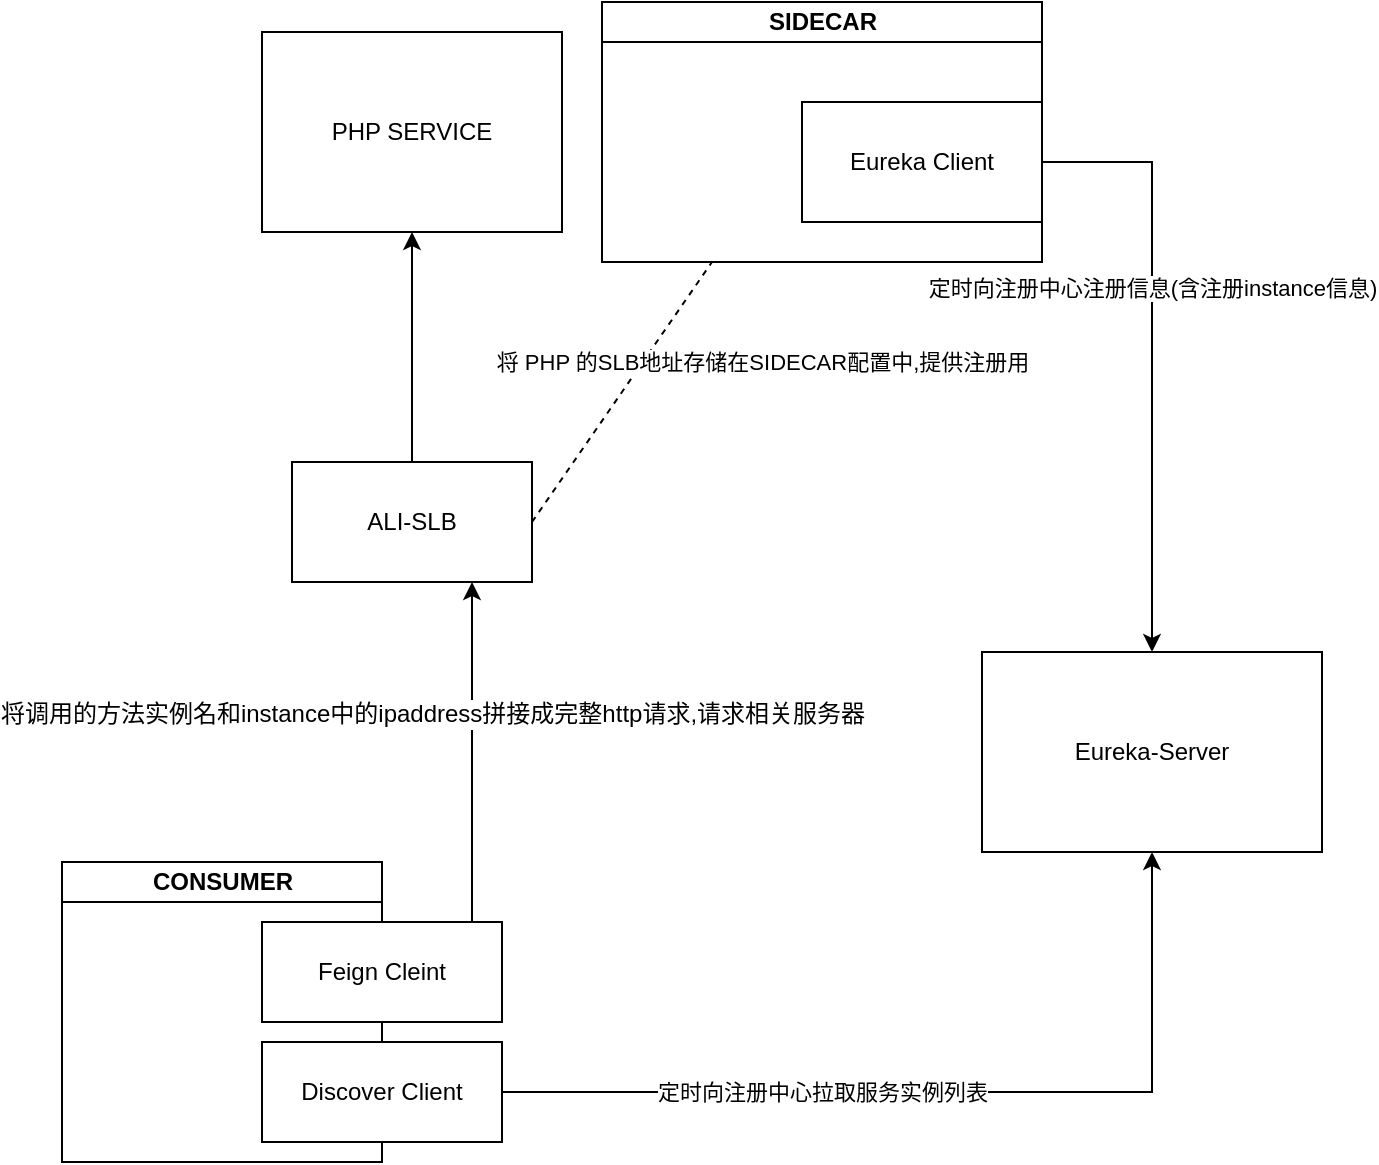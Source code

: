 <mxfile version="11.1.4" type="github"><diagram id="YFjNuj-jhot1OovMqDoA" name="第 1 页"><mxGraphModel dx="1662" dy="805" grid="1" gridSize="10" guides="1" tooltips="1" connect="1" arrows="1" fold="1" page="1" pageScale="1" pageWidth="1100" pageHeight="850" math="0" shadow="0"><root><mxCell id="0"/><mxCell id="1" parent="0"/><mxCell id="ZOgI1s4rGZ6-xLOTaM63-6" value="SIDECAR" style="swimlane;html=1;startSize=20;horizontal=1;containerType=tree;" vertex="1" parent="1"><mxGeometry x="420" y="50" width="220" height="130" as="geometry"/></mxCell><UserObject label="Eureka Client" treeRoot="1" id="ZOgI1s4rGZ6-xLOTaM63-12"><mxCell style="whiteSpace=wrap;html=1;align=center;treeFolding=1;treeMoving=1;container=1;recursiveResize=0;" vertex="1" parent="ZOgI1s4rGZ6-xLOTaM63-6"><mxGeometry x="100" y="50" width="120" height="60" as="geometry"/></mxCell></UserObject><mxCell id="ZOgI1s4rGZ6-xLOTaM63-13" value="Eureka-Server" style="whiteSpace=wrap;html=1;align=center;treeFolding=1;treeMoving=1;container=1;recursiveResize=0;fontFamily=Helvetica;fontSize=12;fontColor=#000000;startSize=20;strokeColor=#000000;fillColor=#ffffff;" vertex="1" parent="1"><mxGeometry x="610" y="375" width="170" height="100" as="geometry"/></mxCell><mxCell id="ZOgI1s4rGZ6-xLOTaM63-23" value="定时向注册中心注册信息(含注册instance信息)" style="edgeStyle=orthogonalEdgeStyle;rounded=0;orthogonalLoop=1;jettySize=auto;html=1;exitX=1;exitY=0.5;exitDx=0;exitDy=0;entryX=0.5;entryY=0;entryDx=0;entryDy=0;" edge="1" parent="1" source="ZOgI1s4rGZ6-xLOTaM63-12" target="ZOgI1s4rGZ6-xLOTaM63-13"><mxGeometry x="-0.217" relative="1" as="geometry"><mxPoint as="offset"/></mxGeometry></mxCell><mxCell id="ZOgI1s4rGZ6-xLOTaM63-25" value="CONSUMER" style="swimlane;html=1;startSize=20;horizontal=1;containerType=tree;" vertex="1" parent="1"><mxGeometry x="150" y="480" width="160" height="150" as="geometry"/></mxCell><UserObject label="Feign Cleint" treeRoot="1" id="ZOgI1s4rGZ6-xLOTaM63-28"><mxCell style="whiteSpace=wrap;html=1;align=center;treeFolding=1;treeMoving=1;container=1;recursiveResize=0;" vertex="1" parent="ZOgI1s4rGZ6-xLOTaM63-25"><mxGeometry x="100" y="30" width="120" height="50" as="geometry"/></mxCell></UserObject><mxCell id="ZOgI1s4rGZ6-xLOTaM63-34" value="&lt;span style=&quot;white-space: normal&quot;&gt;Discover Client&lt;/span&gt;" style="rounded=0;whiteSpace=wrap;html=1;" vertex="1" parent="ZOgI1s4rGZ6-xLOTaM63-25"><mxGeometry x="100" y="90" width="120" height="50" as="geometry"/></mxCell><mxCell id="ZOgI1s4rGZ6-xLOTaM63-33" value="定时向注册中心拉取服务实例列表" style="edgeStyle=orthogonalEdgeStyle;rounded=0;orthogonalLoop=1;jettySize=auto;html=1;exitX=1;exitY=0.5;exitDx=0;exitDy=0;entryX=0.5;entryY=1;entryDx=0;entryDy=0;" edge="1" parent="1" source="ZOgI1s4rGZ6-xLOTaM63-34" target="ZOgI1s4rGZ6-xLOTaM63-13"><mxGeometry x="-0.281" relative="1" as="geometry"><mxPoint as="offset"/></mxGeometry></mxCell><mxCell id="ZOgI1s4rGZ6-xLOTaM63-38" style="edgeStyle=orthogonalEdgeStyle;rounded=0;orthogonalLoop=1;jettySize=auto;html=1;exitX=0.75;exitY=0;exitDx=0;exitDy=0;entryX=0.75;entryY=1;entryDx=0;entryDy=0;" edge="1" parent="1" source="ZOgI1s4rGZ6-xLOTaM63-28" target="ZOgI1s4rGZ6-xLOTaM63-42"><mxGeometry relative="1" as="geometry"><Array as="points"><mxPoint x="355" y="510"/></Array></mxGeometry></mxCell><mxCell id="ZOgI1s4rGZ6-xLOTaM63-39" value="将调用的方法实例名和instance中的ipaddress拼接成完整http请求,请求相关服务器" style="text;html=1;resizable=0;points=[];align=center;verticalAlign=middle;labelBackgroundColor=#ffffff;" vertex="1" connectable="0" parent="ZOgI1s4rGZ6-xLOTaM63-38"><mxGeometry x="-0.355" y="11" relative="1" as="geometry"><mxPoint x="-9" y="-60" as="offset"/></mxGeometry></mxCell><mxCell id="ZOgI1s4rGZ6-xLOTaM63-40" value="PHP SERVICE" style="rounded=0;whiteSpace=wrap;html=1;" vertex="1" parent="1"><mxGeometry x="250" y="65" width="150" height="100" as="geometry"/></mxCell><mxCell id="ZOgI1s4rGZ6-xLOTaM63-44" style="edgeStyle=orthogonalEdgeStyle;rounded=0;orthogonalLoop=1;jettySize=auto;html=1;exitX=0.5;exitY=0;exitDx=0;exitDy=0;entryX=0.5;entryY=1;entryDx=0;entryDy=0;" edge="1" parent="1" source="ZOgI1s4rGZ6-xLOTaM63-42" target="ZOgI1s4rGZ6-xLOTaM63-40"><mxGeometry relative="1" as="geometry"/></mxCell><mxCell id="ZOgI1s4rGZ6-xLOTaM63-42" value="ALI-SLB" style="rounded=0;whiteSpace=wrap;html=1;" vertex="1" parent="1"><mxGeometry x="265" y="280" width="120" height="60" as="geometry"/></mxCell><mxCell id="ZOgI1s4rGZ6-xLOTaM63-46" value="将 PHP 的SLB地址存储在SIDECAR配置中,提供注册用" style="endArrow=none;dashed=1;html=1;exitX=1;exitY=0.5;exitDx=0;exitDy=0;entryX=0.25;entryY=1;entryDx=0;entryDy=0;" edge="1" parent="1" source="ZOgI1s4rGZ6-xLOTaM63-42" target="ZOgI1s4rGZ6-xLOTaM63-6"><mxGeometry x="0.66" y="-49" width="50" height="50" relative="1" as="geometry"><mxPoint x="100" y="700" as="sourcePoint"/><mxPoint x="150" y="650" as="targetPoint"/><mxPoint as="offset"/></mxGeometry></mxCell></root></mxGraphModel></diagram></mxfile>